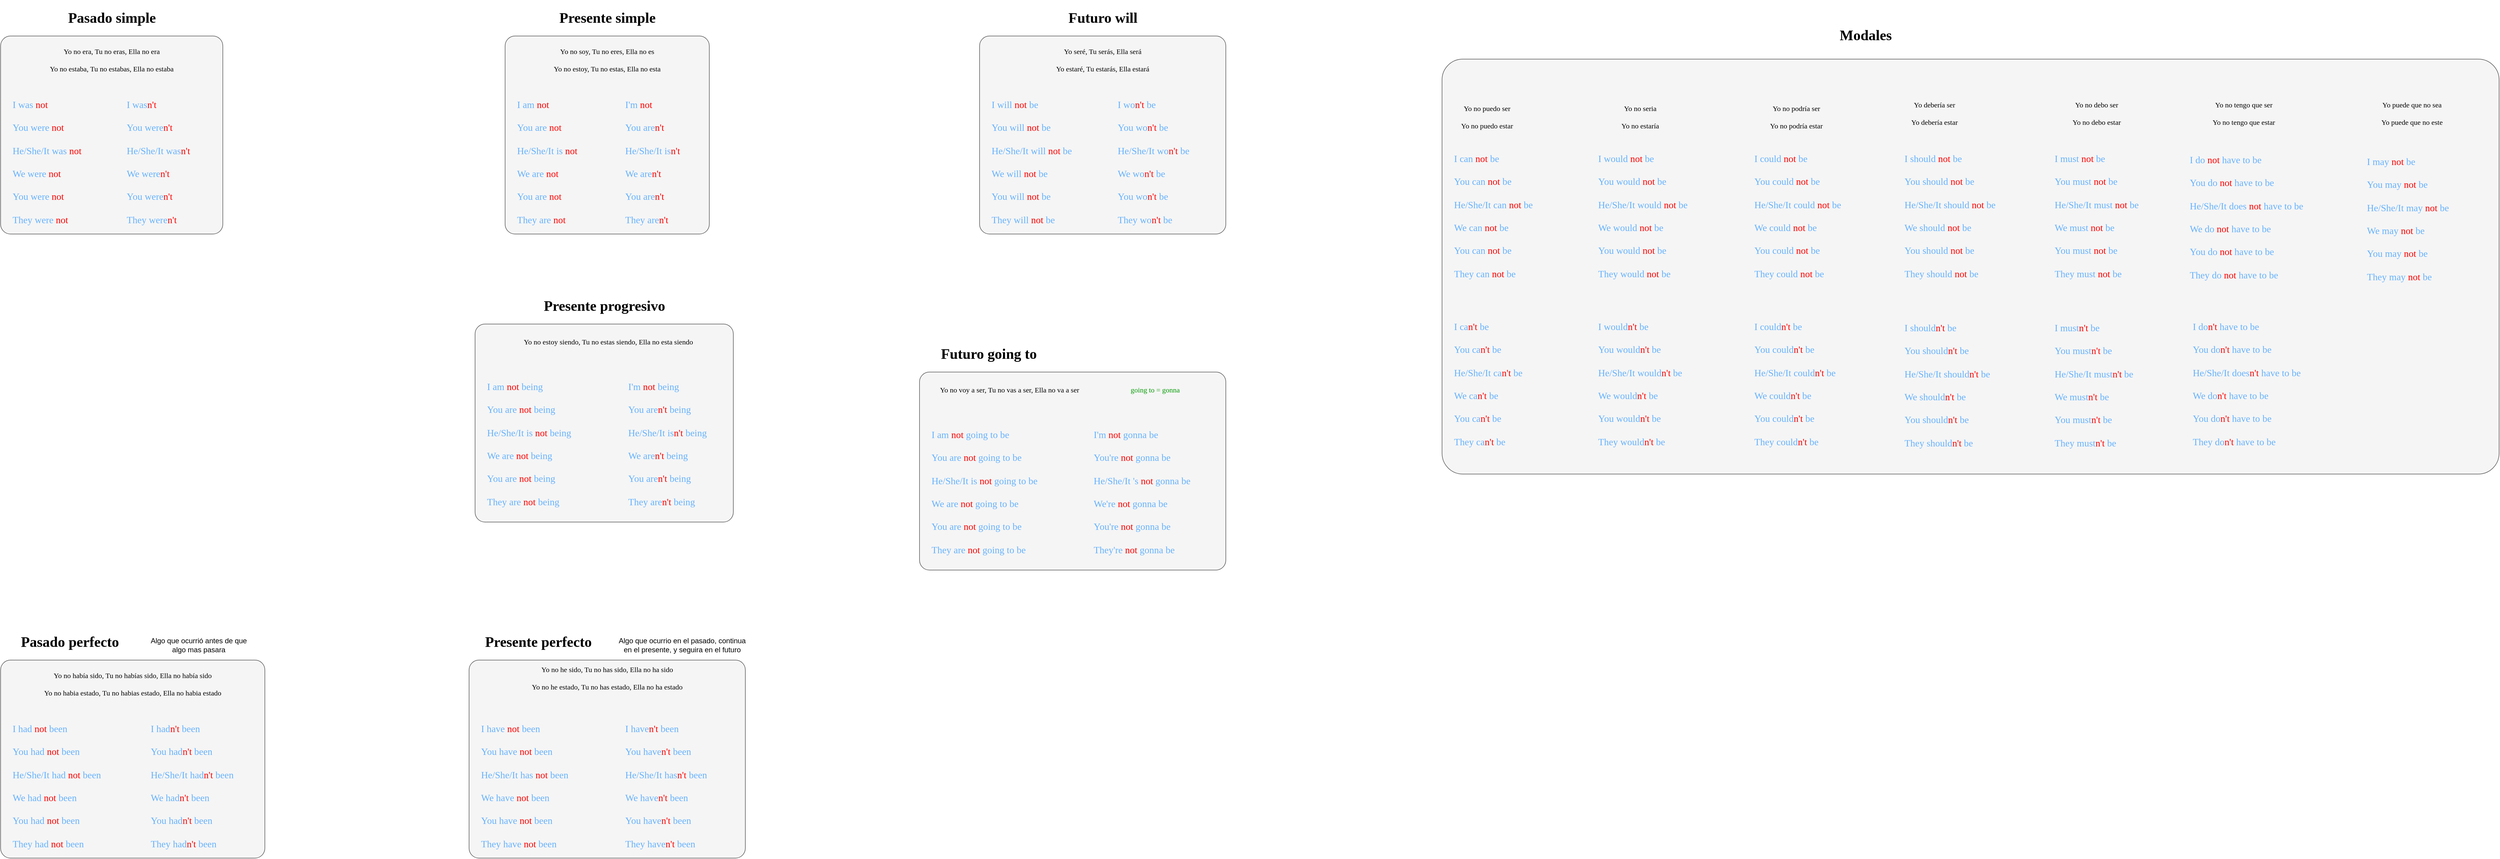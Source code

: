 <mxfile version="22.1.11" type="github">
  <diagram name="Página-1" id="DoMTYIOWFA96HwlCENNE">
    <mxGraphModel dx="3684" dy="1154" grid="1" gridSize="10" guides="1" tooltips="1" connect="1" arrows="1" fold="1" page="1" pageScale="1" pageWidth="1600" pageHeight="1200" math="0" shadow="0">
      <root>
        <mxCell id="0" />
        <mxCell id="1" parent="0" />
        <mxCell id="wq_cmzW5N2Y1-mYz72yh-4" value="" style="group;fontFamily=Comic Sans MS;" parent="1" vertex="1" connectable="0">
          <mxGeometry x="350" y="650" width="430" height="390" as="geometry" />
        </mxCell>
        <mxCell id="wq_cmzW5N2Y1-mYz72yh-6" value="Presente progresivo" style="text;strokeColor=none;fillColor=none;html=1;fontSize=24;fontStyle=1;verticalAlign=middle;align=center;fontFamily=Comic Sans MS;" parent="wq_cmzW5N2Y1-mYz72yh-4" vertex="1">
          <mxGeometry x="32.25" width="365.5" height="60" as="geometry" />
        </mxCell>
        <mxCell id="dCN5y319V1dZhfIS2Bhl-4" value="" style="group" parent="wq_cmzW5N2Y1-mYz72yh-4" vertex="1" connectable="0">
          <mxGeometry y="60" width="430" height="330" as="geometry" />
        </mxCell>
        <mxCell id="wq_cmzW5N2Y1-mYz72yh-5" value="" style="rounded=1;whiteSpace=wrap;html=1;fillColor=#f5f5f5;fontColor=#333333;strokeColor=#666666;glass=0;shadow=0;arcSize=5;fontFamily=Comic Sans MS;" parent="dCN5y319V1dZhfIS2Bhl-4" vertex="1">
          <mxGeometry width="430" height="330" as="geometry" />
        </mxCell>
        <mxCell id="wq_cmzW5N2Y1-mYz72yh-7" value="&lt;span style=&quot;background-color: initial;&quot;&gt;I am &lt;font color=&quot;#ff0000&quot;&gt;not&lt;/font&gt; being&lt;br&gt;&lt;/span&gt;&lt;br&gt;&lt;span style=&quot;background-color: initial;&quot;&gt;You are &lt;font color=&quot;#ff0000&quot;&gt;not&lt;/font&gt; being&lt;br&gt;&lt;/span&gt;&lt;br&gt;&lt;span style=&quot;background-color: initial;&quot;&gt;He/She/It is &lt;font color=&quot;#ff0000&quot;&gt;not&lt;/font&gt; being&lt;/span&gt;&lt;br&gt;&lt;span style=&quot;background-color: initial;&quot;&gt;&lt;br&gt;We are &lt;font color=&quot;#ff0000&quot;&gt;not&lt;/font&gt; being&lt;br&gt;&lt;/span&gt;&lt;br&gt;&lt;span style=&quot;background-color: initial;&quot;&gt;You are &lt;font color=&quot;#ff0000&quot;&gt;not&lt;/font&gt; being&lt;br&gt;&lt;/span&gt;&lt;br&gt;&lt;span style=&quot;background-color: initial;&quot;&gt;They are &lt;font color=&quot;#ff0000&quot;&gt;not&lt;/font&gt; being&lt;/span&gt;" style="text;strokeColor=none;fillColor=none;html=1;verticalAlign=middle;overflow=hidden;spacingTop=0;whiteSpace=wrap;horizontal=1;spacing=0;fontSize=16;fontFamily=Comic Sans MS;spacingLeft=20;fontColor=#66B2FF;" parent="dCN5y319V1dZhfIS2Bhl-4" vertex="1">
          <mxGeometry y="70" width="215" height="260" as="geometry" />
        </mxCell>
        <mxCell id="wq_cmzW5N2Y1-mYz72yh-8" value="Yo no estoy siendo, Tu no estas siendo, Ella no esta siendo" style="text;html=1;strokeColor=none;fillColor=none;align=center;verticalAlign=middle;whiteSpace=wrap;rounded=0;fontFamily=Comic Sans MS;" parent="dCN5y319V1dZhfIS2Bhl-4" vertex="1">
          <mxGeometry x="43.7" width="356.3" height="60" as="geometry" />
        </mxCell>
        <mxCell id="dCN5y319V1dZhfIS2Bhl-3" value="&lt;span style=&quot;background-color: initial;&quot;&gt;I&#39;m &lt;font color=&quot;#ff0000&quot;&gt;not&lt;/font&gt; being&lt;br&gt;&lt;/span&gt;&lt;br&gt;&lt;span style=&quot;background-color: initial;&quot;&gt;You are&lt;font color=&quot;#ff0000&quot;&gt;n&#39;t&lt;/font&gt; being&lt;br&gt;&lt;/span&gt;&lt;br&gt;&lt;span style=&quot;background-color: initial;&quot;&gt;He/She/It is&lt;font color=&quot;#ff0000&quot;&gt;n&#39;t&lt;/font&gt; being&lt;/span&gt;&lt;br&gt;&lt;span style=&quot;background-color: initial;&quot;&gt;&lt;br&gt;We are&lt;font color=&quot;#ff0000&quot;&gt;n&#39;t&lt;/font&gt; being&lt;br&gt;&lt;/span&gt;&lt;br&gt;&lt;span style=&quot;background-color: initial;&quot;&gt;You are&lt;font color=&quot;#ff0000&quot;&gt;n&#39;t&lt;/font&gt; being&lt;br&gt;&lt;/span&gt;&lt;br&gt;&lt;span style=&quot;background-color: initial;&quot;&gt;They are&lt;font color=&quot;#ff0000&quot;&gt;n&#39;t&lt;/font&gt; being&lt;/span&gt;" style="text;strokeColor=none;fillColor=none;html=1;verticalAlign=middle;overflow=hidden;spacingTop=0;whiteSpace=wrap;horizontal=1;spacing=0;fontSize=16;fontFamily=Comic Sans MS;spacingLeft=20;fontColor=#66B2FF;" parent="dCN5y319V1dZhfIS2Bhl-4" vertex="1">
          <mxGeometry x="235" y="70" width="195" height="260" as="geometry" />
        </mxCell>
        <mxCell id="dCN5y319V1dZhfIS2Bhl-2" value="" style="group" parent="1" vertex="1" connectable="0">
          <mxGeometry x="400" y="170" width="340" height="390" as="geometry" />
        </mxCell>
        <mxCell id="LE9yWc8VUJ7Y_HGT6EMH-2" value="" style="rounded=1;whiteSpace=wrap;html=1;fillColor=#f5f5f5;fontColor=#333333;strokeColor=#666666;glass=0;shadow=0;arcSize=5;fontFamily=Comic Sans MS;container=0;" parent="dCN5y319V1dZhfIS2Bhl-2" vertex="1">
          <mxGeometry y="60" width="340" height="330" as="geometry" />
        </mxCell>
        <mxCell id="wq_cmzW5N2Y1-mYz72yh-1" value="&lt;span style=&quot;background-color: initial;&quot;&gt;I am &lt;font color=&quot;#ff0000&quot;&gt;not&lt;/font&gt;&lt;br&gt;&lt;/span&gt;&lt;br&gt;You are&amp;nbsp;&lt;span style=&quot;color: rgb(255, 0, 0);&quot;&gt;not&lt;/span&gt;&lt;span style=&quot;background-color: initial;&quot;&gt;&lt;br&gt;&lt;/span&gt;&lt;br&gt;&lt;span style=&quot;background-color: initial;&quot;&gt;He/She/It is&amp;nbsp;&lt;/span&gt;&lt;font color=&quot;#ff0000&quot;&gt;not&lt;/font&gt;&lt;br&gt;&lt;span style=&quot;background-color: initial;&quot;&gt;&lt;br&gt;We are &lt;font color=&quot;#ff0000&quot;&gt;not&lt;/font&gt;&lt;br&gt;&lt;/span&gt;&lt;br&gt;You are&amp;nbsp;&lt;span style=&quot;color: rgb(255, 0, 0);&quot;&gt;not&lt;/span&gt;&lt;span style=&quot;background-color: initial;&quot;&gt;&lt;br&gt;&lt;/span&gt;&lt;br&gt;&lt;span style=&quot;background-color: initial;&quot;&gt;They are&amp;nbsp;&lt;/span&gt;&lt;font color=&quot;#ff0000&quot;&gt;not&lt;/font&gt;" style="text;strokeColor=none;fillColor=none;html=1;verticalAlign=middle;overflow=hidden;spacingTop=0;whiteSpace=wrap;horizontal=1;spacing=0;fontSize=16;fontFamily=Comic Sans MS;spacingLeft=20;fontColor=#66B2FF;container=0;" parent="dCN5y319V1dZhfIS2Bhl-2" vertex="1">
          <mxGeometry y="150" width="150" height="240" as="geometry" />
        </mxCell>
        <mxCell id="LE9yWc8VUJ7Y_HGT6EMH-3" value="Presente simple" style="text;strokeColor=none;fillColor=none;html=1;fontSize=24;fontStyle=1;verticalAlign=middle;align=center;fontFamily=Comic Sans MS;container=0;" parent="dCN5y319V1dZhfIS2Bhl-2" vertex="1">
          <mxGeometry x="55" width="230" height="60" as="geometry" />
        </mxCell>
        <mxCell id="wq_cmzW5N2Y1-mYz72yh-2" value="Yo no soy, Tu no eres, Ella no es&lt;br&gt;&lt;br&gt;Yo no estoy, Tu no estas, Ella no esta" style="text;html=1;strokeColor=none;fillColor=none;align=center;verticalAlign=middle;whiteSpace=wrap;rounded=0;fontFamily=Comic Sans MS;container=0;" parent="dCN5y319V1dZhfIS2Bhl-2" vertex="1">
          <mxGeometry x="35" y="70" width="270" height="60" as="geometry" />
        </mxCell>
        <mxCell id="wq_cmzW5N2Y1-mYz72yh-39" value="&lt;span style=&quot;background-color: initial;&quot;&gt;I&#39;m &lt;font color=&quot;#ff0000&quot;&gt;not&lt;/font&gt;&lt;br&gt;&lt;/span&gt;&lt;br&gt;&lt;span style=&quot;background-color: initial;&quot;&gt;You are&lt;font color=&quot;#ff0000&quot;&gt;n&#39;t&lt;/font&gt;&lt;br&gt;&lt;/span&gt;&lt;br&gt;&lt;span style=&quot;background-color: initial;&quot;&gt;He/She/It is&lt;font color=&quot;#ff0000&quot;&gt;n&#39;t&lt;/font&gt;&lt;/span&gt;&lt;br&gt;&lt;br&gt;We&amp;nbsp;are&lt;font style=&quot;border-color: var(--border-color);&quot; color=&quot;#ff0000&quot;&gt;n&#39;t&lt;/font&gt;&lt;span style=&quot;background-color: initial;&quot;&gt;&lt;br&gt;&lt;/span&gt;&lt;br&gt;You&amp;nbsp;are&lt;font style=&quot;border-color: var(--border-color);&quot; color=&quot;#ff0000&quot;&gt;n&#39;t&lt;/font&gt;&lt;span style=&quot;background-color: initial;&quot;&gt;&lt;br&gt;&lt;/span&gt;&lt;br&gt;&lt;span style=&quot;background-color: initial;&quot;&gt;They&amp;nbsp;&lt;/span&gt;are&lt;font style=&quot;border-color: var(--border-color);&quot; color=&quot;#ff0000&quot;&gt;n&#39;t&lt;/font&gt;" style="text;strokeColor=none;fillColor=none;html=1;verticalAlign=middle;overflow=hidden;spacingTop=0;whiteSpace=wrap;horizontal=1;spacing=0;fontSize=16;fontFamily=Comic Sans MS;spacingLeft=20;fontColor=#66B2FF;container=0;" parent="dCN5y319V1dZhfIS2Bhl-2" vertex="1">
          <mxGeometry x="180" y="150" width="140" height="240" as="geometry" />
        </mxCell>
        <mxCell id="dCN5y319V1dZhfIS2Bhl-15" value="" style="group" parent="1" vertex="1" connectable="0">
          <mxGeometry x="-440" y="170" width="370" height="390" as="geometry" />
        </mxCell>
        <mxCell id="wq_cmzW5N2Y1-mYz72yh-22" value="" style="rounded=1;whiteSpace=wrap;html=1;fillColor=#f5f5f5;fontColor=#333333;strokeColor=#666666;glass=0;shadow=0;arcSize=5;fontFamily=Comic Sans MS;" parent="dCN5y319V1dZhfIS2Bhl-15" vertex="1">
          <mxGeometry y="60" width="370" height="330" as="geometry" />
        </mxCell>
        <mxCell id="wq_cmzW5N2Y1-mYz72yh-23" value="Pasado simple" style="text;strokeColor=none;fillColor=none;html=1;fontSize=24;fontStyle=1;verticalAlign=middle;align=center;fontFamily=Comic Sans MS;" parent="dCN5y319V1dZhfIS2Bhl-15" vertex="1">
          <mxGeometry x="70" width="230" height="60" as="geometry" />
        </mxCell>
        <mxCell id="wq_cmzW5N2Y1-mYz72yh-24" value="&lt;span style=&quot;background-color: initial;&quot;&gt;I was &lt;font color=&quot;#ff0000&quot;&gt;not&lt;/font&gt;&lt;br&gt;&lt;/span&gt;&lt;br&gt;&lt;span style=&quot;background-color: initial;&quot;&gt;You were &lt;font color=&quot;#ff0000&quot;&gt;not&lt;/font&gt;&lt;br&gt;&lt;/span&gt;&lt;br&gt;&lt;span style=&quot;background-color: initial;&quot;&gt;He/She/It was &lt;font color=&quot;#ff0000&quot;&gt;not&lt;/font&gt;&lt;/span&gt;&lt;br&gt;&lt;span style=&quot;background-color: initial;&quot;&gt;&lt;br&gt;We were &lt;font color=&quot;#ff0000&quot;&gt;not&lt;/font&gt;&lt;br&gt;&lt;/span&gt;&lt;br&gt;&lt;span style=&quot;background-color: initial;&quot;&gt;You were &lt;font color=&quot;#ff0000&quot;&gt;not&lt;/font&gt;&lt;br&gt;&lt;/span&gt;&lt;br&gt;&lt;span style=&quot;background-color: initial;&quot;&gt;They were &lt;font color=&quot;#ff0000&quot;&gt;not&lt;/font&gt;&lt;/span&gt;" style="text;strokeColor=none;fillColor=none;html=1;verticalAlign=middle;overflow=hidden;spacingTop=0;whiteSpace=wrap;horizontal=1;spacing=0;fontSize=16;fontFamily=Comic Sans MS;spacingLeft=20;fontColor=#66B2FF;" parent="dCN5y319V1dZhfIS2Bhl-15" vertex="1">
          <mxGeometry y="150" width="190" height="240" as="geometry" />
        </mxCell>
        <mxCell id="wq_cmzW5N2Y1-mYz72yh-25" value="Yo no era, Tu no eras, Ella no era&lt;br&gt;&lt;br&gt;Yo no estaba, Tu no estabas, Ella no estaba" style="text;html=1;strokeColor=none;fillColor=none;align=center;verticalAlign=middle;whiteSpace=wrap;rounded=0;fontFamily=Comic Sans MS;" parent="dCN5y319V1dZhfIS2Bhl-15" vertex="1">
          <mxGeometry x="55" y="70" width="260" height="60" as="geometry" />
        </mxCell>
        <mxCell id="dCN5y319V1dZhfIS2Bhl-14" value="&lt;span style=&quot;background-color: initial;&quot;&gt;I was&lt;font color=&quot;#ff0000&quot;&gt;n&#39;t&lt;/font&gt;&lt;br&gt;&lt;/span&gt;&lt;br&gt;&lt;span style=&quot;background-color: initial;&quot;&gt;You were&lt;font color=&quot;#ff0000&quot;&gt;n&#39;t&lt;/font&gt;&lt;br&gt;&lt;/span&gt;&lt;br&gt;&lt;span style=&quot;background-color: initial;&quot;&gt;He/She/It was&lt;font color=&quot;#ff0000&quot;&gt;n&#39;t&lt;/font&gt;&lt;/span&gt;&lt;br&gt;&lt;span style=&quot;background-color: initial;&quot;&gt;&lt;br&gt;We were&lt;font color=&quot;#ff0000&quot;&gt;n&#39;t&lt;/font&gt;&lt;br&gt;&lt;/span&gt;&lt;br&gt;&lt;span style=&quot;background-color: initial;&quot;&gt;You were&lt;font color=&quot;#ff0000&quot;&gt;n&#39;t&lt;/font&gt;&lt;br&gt;&lt;/span&gt;&lt;br&gt;&lt;span style=&quot;background-color: initial;&quot;&gt;They were&lt;font color=&quot;#ff0000&quot;&gt;n&#39;t&lt;/font&gt;&lt;/span&gt;" style="text;strokeColor=none;fillColor=none;html=1;verticalAlign=middle;overflow=hidden;spacingTop=0;whiteSpace=wrap;horizontal=1;spacing=0;fontSize=16;fontFamily=Comic Sans MS;spacingLeft=20;fontColor=#66B2FF;" parent="dCN5y319V1dZhfIS2Bhl-15" vertex="1">
          <mxGeometry x="190" y="150" width="180" height="240" as="geometry" />
        </mxCell>
        <mxCell id="dH2ktReE65H0-K7HurxZ-3" value="" style="group" vertex="1" connectable="0" parent="1">
          <mxGeometry x="-440" y="1210" width="440" height="390" as="geometry" />
        </mxCell>
        <mxCell id="wq_cmzW5N2Y1-mYz72yh-33" value="" style="rounded=1;whiteSpace=wrap;html=1;fillColor=#f5f5f5;fontColor=#333333;strokeColor=#666666;glass=0;shadow=0;arcSize=5;fontFamily=Comic Sans MS;" parent="dH2ktReE65H0-K7HurxZ-3" vertex="1">
          <mxGeometry y="60" width="440" height="330" as="geometry" />
        </mxCell>
        <mxCell id="wq_cmzW5N2Y1-mYz72yh-34" value="Pasado perfecto" style="text;strokeColor=none;fillColor=none;html=1;fontSize=24;fontStyle=1;verticalAlign=middle;align=center;fontFamily=Comic Sans MS;" parent="dH2ktReE65H0-K7HurxZ-3" vertex="1">
          <mxGeometry width="230" height="60" as="geometry" />
        </mxCell>
        <mxCell id="wq_cmzW5N2Y1-mYz72yh-35" value="&lt;span style=&quot;background-color: initial;&quot;&gt;I had &lt;font color=&quot;#ff0000&quot;&gt;not&lt;/font&gt; been&lt;br&gt;&lt;/span&gt;&lt;br&gt;&lt;span style=&quot;background-color: initial;&quot;&gt;You had &lt;font color=&quot;#ff0000&quot;&gt;not&lt;/font&gt; been&lt;br&gt;&lt;/span&gt;&lt;br&gt;&lt;span style=&quot;background-color: initial;&quot;&gt;He/She/It had &lt;font color=&quot;#ff0000&quot;&gt;not&lt;/font&gt; been&lt;/span&gt;&lt;br&gt;&lt;span style=&quot;background-color: initial;&quot;&gt;&lt;br&gt;We had &lt;font color=&quot;#ff0000&quot;&gt;not&lt;/font&gt; been&lt;br&gt;&lt;/span&gt;&lt;br&gt;&lt;span style=&quot;background-color: initial;&quot;&gt;You had &lt;font color=&quot;#ff0000&quot;&gt;not&lt;/font&gt; been&lt;br&gt;&lt;/span&gt;&lt;br&gt;&lt;span style=&quot;background-color: initial;&quot;&gt;They had &lt;font color=&quot;#ff0000&quot;&gt;not&lt;/font&gt; been&lt;/span&gt;" style="text;strokeColor=none;fillColor=none;html=1;verticalAlign=middle;overflow=hidden;spacingTop=0;whiteSpace=wrap;horizontal=1;spacing=0;fontSize=16;fontFamily=Comic Sans MS;spacingLeft=20;fontColor=#66B2FF;" parent="dH2ktReE65H0-K7HurxZ-3" vertex="1">
          <mxGeometry y="150" width="230" height="240" as="geometry" />
        </mxCell>
        <mxCell id="wq_cmzW5N2Y1-mYz72yh-36" value="Yo no había sido, Tu no habías sido, Ella no había sido&lt;br&gt;&lt;br&gt;Yo no habia estado, Tu no habias estado, Ella no habia estado" style="text;html=1;strokeColor=none;fillColor=none;align=center;verticalAlign=middle;whiteSpace=wrap;rounded=0;fontFamily=Comic Sans MS;spacingTop=0;" parent="dH2ktReE65H0-K7HurxZ-3" vertex="1">
          <mxGeometry x="20" y="60" width="400" height="80" as="geometry" />
        </mxCell>
        <mxCell id="dH2ktReE65H0-K7HurxZ-2" value="&lt;span style=&quot;background-color: initial;&quot;&gt;I had&lt;font color=&quot;#ff0000&quot;&gt;n&#39;t&lt;/font&gt; been&lt;br&gt;&lt;/span&gt;&lt;br&gt;&lt;span style=&quot;background-color: initial;&quot;&gt;You had&lt;font color=&quot;#ff0000&quot;&gt;n&#39;t&lt;/font&gt; been&lt;br&gt;&lt;/span&gt;&lt;br&gt;&lt;span style=&quot;background-color: initial;&quot;&gt;He/She/It had&lt;font color=&quot;#ff0000&quot;&gt;n&#39;t&lt;/font&gt; been&lt;/span&gt;&lt;br&gt;&lt;span style=&quot;background-color: initial;&quot;&gt;&lt;br&gt;We had&lt;font color=&quot;#ff0000&quot;&gt;n&#39;t&lt;/font&gt; been&lt;br&gt;&lt;/span&gt;&lt;br&gt;&lt;span style=&quot;background-color: initial;&quot;&gt;You had&lt;font color=&quot;#ff0000&quot;&gt;n&#39;t&lt;/font&gt; been&lt;br&gt;&lt;/span&gt;&lt;br&gt;&lt;span style=&quot;background-color: initial;&quot;&gt;They had&lt;font color=&quot;#ff0000&quot;&gt;n&#39;t&lt;/font&gt; been&lt;/span&gt;" style="text;strokeColor=none;fillColor=none;html=1;verticalAlign=middle;overflow=hidden;spacingTop=0;whiteSpace=wrap;horizontal=1;spacing=0;fontSize=16;fontFamily=Comic Sans MS;spacingLeft=20;fontColor=#66B2FF;" vertex="1" parent="dH2ktReE65H0-K7HurxZ-3">
          <mxGeometry x="230" y="150" width="210" height="240" as="geometry" />
        </mxCell>
        <mxCell id="wq_cmzW5N2Y1-mYz72yh-37" value="Algo que ocurrió antes de que algo mas pasara" style="text;html=1;strokeColor=none;fillColor=none;align=center;verticalAlign=middle;whiteSpace=wrap;rounded=0;" parent="dH2ktReE65H0-K7HurxZ-3" vertex="1">
          <mxGeometry x="240" y="20" width="180" height="30" as="geometry" />
        </mxCell>
        <mxCell id="dH2ktReE65H0-K7HurxZ-4" value="" style="group" vertex="1" connectable="0" parent="1">
          <mxGeometry x="1960" y="190" width="1760" height="770" as="geometry" />
        </mxCell>
        <mxCell id="wq_cmzW5N2Y1-mYz72yh-41" value="" style="rounded=1;whiteSpace=wrap;html=1;fillColor=#f5f5f5;fontColor=#333333;strokeColor=#666666;glass=0;shadow=0;arcSize=5;fontFamily=Comic Sans MS;" parent="dH2ktReE65H0-K7HurxZ-4" vertex="1">
          <mxGeometry y="78.46" width="1760" height="691.54" as="geometry" />
        </mxCell>
        <mxCell id="wq_cmzW5N2Y1-mYz72yh-42" value="Modales" style="text;strokeColor=none;fillColor=none;html=1;fontSize=24;fontStyle=1;verticalAlign=middle;align=center;fontFamily=Comic Sans MS;" parent="dH2ktReE65H0-K7HurxZ-4" vertex="1">
          <mxGeometry x="590" width="230" height="78.462" as="geometry" />
        </mxCell>
        <mxCell id="wq_cmzW5N2Y1-mYz72yh-43" value="&lt;font face=&quot;Comic Sans MS&quot;&gt;&lt;span style=&quot;background-color: initial;&quot;&gt;I can &lt;font color=&quot;#ff0000&quot;&gt;not&lt;/font&gt; be&lt;br&gt;&lt;/span&gt;&lt;br&gt;You can&amp;nbsp;&lt;/font&gt;&lt;font color=&quot;#ff0000&quot;&gt;not&lt;/font&gt;&amp;nbsp;&lt;font face=&quot;Comic Sans MS&quot;&gt;&lt;span style=&quot;background-color: initial;&quot;&gt;be&lt;br&gt;&lt;/span&gt;&lt;br&gt;He/She/It can&amp;nbsp;&lt;/font&gt;&lt;font color=&quot;#ff0000&quot;&gt;not&lt;/font&gt;&lt;font face=&quot;Comic Sans MS&quot;&gt;&lt;span style=&quot;background-color: initial;&quot;&gt;&amp;nbsp;be&lt;/span&gt;&lt;br&gt;&lt;br&gt;We can&amp;nbsp;&lt;/font&gt;&lt;font color=&quot;#ff0000&quot;&gt;not&lt;/font&gt;&amp;nbsp;&lt;font face=&quot;Comic Sans MS&quot;&gt;&lt;span style=&quot;background-color: initial;&quot;&gt;be&lt;br&gt;&lt;/span&gt;&lt;br&gt;You can&amp;nbsp;&lt;/font&gt;&lt;font color=&quot;#ff0000&quot;&gt;not&lt;/font&gt; &lt;font face=&quot;Comic Sans MS&quot;&gt;&lt;span style=&quot;background-color: initial;&quot;&gt;be&lt;br&gt;&lt;/span&gt;&lt;br&gt;They can&amp;nbsp;&lt;/font&gt;&lt;font color=&quot;#ff0000&quot;&gt;not&lt;/font&gt;&amp;nbsp;&lt;font face=&quot;Comic Sans MS&quot;&gt;&lt;span style=&quot;background-color: initial;&quot;&gt;be&lt;/span&gt;&lt;/font&gt;" style="text;strokeColor=none;fillColor=none;html=1;verticalAlign=middle;overflow=hidden;spacingTop=0;whiteSpace=wrap;horizontal=1;spacing=0;fontSize=16;fontFamily=Comic Sans MS;spacingLeft=20;fontColor=#66B2FF;" parent="dH2ktReE65H0-K7HurxZ-4" vertex="1">
          <mxGeometry y="220" width="210" height="240" as="geometry" />
        </mxCell>
        <mxCell id="wq_cmzW5N2Y1-mYz72yh-44" value="Yo no puedo ser&lt;br&gt;&lt;br&gt;Yo no puedo estar" style="text;html=1;strokeColor=none;fillColor=none;align=center;verticalAlign=middle;whiteSpace=wrap;rounded=0;fontFamily=Comic Sans MS;" parent="dH2ktReE65H0-K7HurxZ-4" vertex="1">
          <mxGeometry x="10" y="135.77" width="130" height="78.46" as="geometry" />
        </mxCell>
        <mxCell id="wq_cmzW5N2Y1-mYz72yh-45" value="&lt;font face=&quot;Comic Sans MS&quot;&gt;&lt;span style=&quot;background-color: initial;&quot;&gt;I would &lt;font color=&quot;#ff0000&quot;&gt;not&lt;/font&gt; be&lt;br&gt;&lt;/span&gt;&lt;br&gt;You&amp;nbsp;&lt;/font&gt;would&lt;font face=&quot;Comic Sans MS&quot;&gt;&lt;span style=&quot;background-color: initial;&quot;&gt;&amp;nbsp;&lt;font color=&quot;#ff0000&quot;&gt;not&lt;/font&gt; be&lt;br&gt;&lt;/span&gt;&lt;br&gt;He/She/It&amp;nbsp;&lt;/font&gt;would&lt;font face=&quot;Comic Sans MS&quot;&gt;&lt;span style=&quot;background-color: initial;&quot;&gt;&amp;nbsp;&lt;font color=&quot;#ff0000&quot;&gt;not&lt;/font&gt; be&lt;/span&gt;&lt;br&gt;&lt;br&gt;We&amp;nbsp;&lt;/font&gt;would&lt;font face=&quot;Comic Sans MS&quot;&gt;&lt;span style=&quot;background-color: initial;&quot;&gt;&amp;nbsp;&lt;font color=&quot;#ff0000&quot;&gt;not&lt;/font&gt; be&lt;br&gt;&lt;/span&gt;&lt;br&gt;You&amp;nbsp;&lt;/font&gt;would&lt;font face=&quot;Comic Sans MS&quot;&gt;&lt;span style=&quot;background-color: initial;&quot;&gt;&amp;nbsp;&lt;font color=&quot;#ff0000&quot;&gt;not&lt;/font&gt; be&lt;br&gt;&lt;/span&gt;&lt;br&gt;They&amp;nbsp;&lt;/font&gt;would&lt;font face=&quot;Comic Sans MS&quot;&gt;&lt;span style=&quot;background-color: initial;&quot;&gt;&amp;nbsp;&lt;font color=&quot;#ff0000&quot;&gt;not&lt;/font&gt; be&lt;/span&gt;&lt;/font&gt;" style="text;strokeColor=none;fillColor=none;html=1;verticalAlign=middle;overflow=hidden;spacingTop=0;whiteSpace=wrap;horizontal=1;spacing=0;fontSize=16;fontFamily=Comic Sans MS;spacingLeft=20;fontColor=#66B2FF;" parent="dH2ktReE65H0-K7HurxZ-4" vertex="1">
          <mxGeometry x="240" y="220" width="230" height="240" as="geometry" />
        </mxCell>
        <mxCell id="wq_cmzW5N2Y1-mYz72yh-46" value="Yo no seria&lt;br&gt;&lt;br&gt;Yo no estaría" style="text;html=1;strokeColor=none;fillColor=none;align=center;verticalAlign=middle;whiteSpace=wrap;rounded=0;fontFamily=Comic Sans MS;" parent="dH2ktReE65H0-K7HurxZ-4" vertex="1">
          <mxGeometry x="270" y="135.77" width="120" height="78.46" as="geometry" />
        </mxCell>
        <mxCell id="wq_cmzW5N2Y1-mYz72yh-47" value="&lt;font face=&quot;Comic Sans MS&quot;&gt;&lt;span style=&quot;background-color: initial;&quot;&gt;I could &lt;font color=&quot;#ff0000&quot;&gt;not&lt;/font&gt; be&lt;br&gt;&lt;/span&gt;&lt;br&gt;You c&lt;/font&gt;ould&lt;font face=&quot;Comic Sans MS&quot;&gt;&lt;span style=&quot;background-color: initial;&quot;&gt;&amp;nbsp;&lt;font color=&quot;#ff0000&quot;&gt;not&lt;/font&gt; be&lt;br&gt;&lt;/span&gt;&lt;br&gt;He/She/It c&lt;/font&gt;ould&lt;font face=&quot;Comic Sans MS&quot;&gt;&lt;span style=&quot;background-color: initial;&quot;&gt;&amp;nbsp;&lt;font color=&quot;#ff0000&quot;&gt;not&lt;/font&gt; be&lt;/span&gt;&lt;br&gt;&lt;br&gt;We&amp;nbsp;&lt;/font&gt;could&lt;font face=&quot;Comic Sans MS&quot;&gt;&lt;span style=&quot;background-color: initial;&quot;&gt;&amp;nbsp;&lt;font color=&quot;#ff0000&quot;&gt;not&lt;/font&gt; be&lt;br&gt;&lt;/span&gt;&lt;br&gt;You c&lt;/font&gt;ould&lt;font face=&quot;Comic Sans MS&quot;&gt;&lt;span style=&quot;background-color: initial;&quot;&gt;&amp;nbsp;&lt;font color=&quot;#ff0000&quot;&gt;not&lt;/font&gt; be&lt;br&gt;&lt;/span&gt;&lt;br&gt;They c&lt;/font&gt;ould &lt;font color=&quot;#ff0000&quot;&gt;not&lt;/font&gt;&lt;font face=&quot;Comic Sans MS&quot;&gt;&lt;span style=&quot;background-color: initial;&quot;&gt;&amp;nbsp;be&lt;/span&gt;&lt;/font&gt;" style="text;strokeColor=none;fillColor=none;html=1;verticalAlign=middle;overflow=hidden;spacingTop=0;whiteSpace=wrap;horizontal=1;spacing=0;fontSize=16;fontFamily=Comic Sans MS;spacingLeft=20;fontColor=#66B2FF;" parent="dH2ktReE65H0-K7HurxZ-4" vertex="1">
          <mxGeometry x="500" y="226.54" width="240" height="226.92" as="geometry" />
        </mxCell>
        <mxCell id="wq_cmzW5N2Y1-mYz72yh-48" value="Yo no podría ser&lt;br&gt;&lt;br&gt;Yo no podría estar" style="text;html=1;strokeColor=none;fillColor=none;align=center;verticalAlign=middle;whiteSpace=wrap;rounded=0;fontFamily=Comic Sans MS;" parent="dH2ktReE65H0-K7HurxZ-4" vertex="1">
          <mxGeometry x="520" y="135.77" width="140" height="78.46" as="geometry" />
        </mxCell>
        <mxCell id="wq_cmzW5N2Y1-mYz72yh-49" value="&lt;font face=&quot;Comic Sans MS&quot;&gt;&lt;span style=&quot;background-color: initial;&quot;&gt;I should &lt;font color=&quot;#ff0000&quot;&gt;not&lt;/font&gt; be&lt;br&gt;&lt;/span&gt;&lt;br&gt;You should&lt;/font&gt;&lt;font face=&quot;Comic Sans MS&quot;&gt;&lt;span style=&quot;background-color: initial;&quot;&gt;&amp;nbsp;&lt;font color=&quot;#ff0000&quot;&gt;not&lt;/font&gt; be&lt;br&gt;&lt;/span&gt;&lt;br&gt;He/She/It sh&lt;/font&gt;ould&lt;font face=&quot;Comic Sans MS&quot;&gt;&lt;span style=&quot;background-color: initial;&quot;&gt;&amp;nbsp;&lt;font color=&quot;#ff0000&quot;&gt;not&lt;/font&gt; be&lt;/span&gt;&lt;br&gt;&lt;br&gt;We sh&lt;/font&gt;ould&lt;font face=&quot;Comic Sans MS&quot;&gt;&lt;span style=&quot;background-color: initial;&quot;&gt;&amp;nbsp;&lt;font color=&quot;#ff0000&quot;&gt;not&lt;/font&gt; be&lt;br&gt;&lt;/span&gt;&lt;br&gt;You sh&lt;/font&gt;ould&lt;font face=&quot;Comic Sans MS&quot;&gt;&lt;span style=&quot;background-color: initial;&quot;&gt;&amp;nbsp;&lt;font color=&quot;#ff0000&quot;&gt;not&lt;/font&gt; be&lt;br&gt;&lt;/span&gt;&lt;br&gt;They sh&lt;/font&gt;ould&lt;font face=&quot;Comic Sans MS&quot;&gt;&lt;span style=&quot;background-color: initial;&quot;&gt;&amp;nbsp;&lt;font color=&quot;#ff0000&quot;&gt;not&lt;/font&gt; be&lt;/span&gt;&lt;/font&gt;" style="text;strokeColor=none;fillColor=none;html=1;verticalAlign=middle;overflow=hidden;spacingTop=0;whiteSpace=wrap;horizontal=1;spacing=0;fontSize=16;fontFamily=Comic Sans MS;spacingLeft=20;fontColor=#66B2FF;" parent="dH2ktReE65H0-K7HurxZ-4" vertex="1">
          <mxGeometry x="750" y="225" width="270" height="230" as="geometry" />
        </mxCell>
        <mxCell id="wq_cmzW5N2Y1-mYz72yh-50" value="Yo debería ser&lt;br&gt;&lt;br&gt;Yo debería estar" style="text;html=1;strokeColor=none;fillColor=none;align=center;verticalAlign=middle;whiteSpace=wrap;rounded=0;fontFamily=Comic Sans MS;" parent="dH2ktReE65H0-K7HurxZ-4" vertex="1">
          <mxGeometry x="770" y="130.002" width="100" height="78.462" as="geometry" />
        </mxCell>
        <mxCell id="wq_cmzW5N2Y1-mYz72yh-51" value="&lt;font face=&quot;Comic Sans MS&quot;&gt;&lt;span style=&quot;background-color: initial;&quot;&gt;I must &lt;font color=&quot;#ff0000&quot;&gt;not&lt;/font&gt; be&lt;br&gt;&lt;/span&gt;&lt;br&gt;You must &lt;font color=&quot;#ff0000&quot;&gt;not&lt;/font&gt;&lt;/font&gt;&lt;font face=&quot;Comic Sans MS&quot;&gt;&lt;span style=&quot;background-color: initial;&quot;&gt;&amp;nbsp;be&lt;br&gt;&lt;/span&gt;&lt;br&gt;He/She/It must &lt;font color=&quot;#ff0000&quot;&gt;not&lt;/font&gt;&lt;/font&gt;&lt;font face=&quot;Comic Sans MS&quot;&gt;&lt;span style=&quot;background-color: initial;&quot;&gt;&amp;nbsp;be&lt;/span&gt;&lt;br&gt;&lt;br&gt;We must &lt;font color=&quot;#ff0000&quot;&gt;not&lt;/font&gt;&lt;/font&gt;&lt;font face=&quot;Comic Sans MS&quot;&gt;&lt;span style=&quot;background-color: initial;&quot;&gt;&amp;nbsp;be&lt;br&gt;&lt;/span&gt;&lt;br&gt;You must&lt;/font&gt;&lt;font face=&quot;Comic Sans MS&quot;&gt;&lt;span style=&quot;background-color: initial;&quot;&gt;&amp;nbsp;&lt;font color=&quot;#ff0000&quot;&gt;not&lt;/font&gt; be&lt;br&gt;&lt;/span&gt;&lt;br&gt;They must &lt;font color=&quot;#ff0000&quot;&gt;not&lt;/font&gt;&lt;/font&gt;&lt;font face=&quot;Comic Sans MS&quot;&gt;&lt;span style=&quot;background-color: initial;&quot;&gt;&amp;nbsp;be&lt;/span&gt;&lt;/font&gt;" style="text;strokeColor=none;fillColor=none;html=1;verticalAlign=middle;overflow=hidden;spacingTop=0;whiteSpace=wrap;horizontal=1;spacing=0;fontSize=16;fontFamily=Comic Sans MS;spacingLeft=20;fontColor=#66B2FF;" parent="dH2ktReE65H0-K7HurxZ-4" vertex="1">
          <mxGeometry x="1000" y="220" width="230" height="240" as="geometry" />
        </mxCell>
        <mxCell id="wq_cmzW5N2Y1-mYz72yh-52" value="Yo no debo ser&lt;br&gt;&lt;br&gt;Yo no debo estar" style="text;html=1;strokeColor=none;fillColor=none;align=center;verticalAlign=middle;whiteSpace=wrap;rounded=0;fontFamily=Comic Sans MS;" parent="dH2ktReE65H0-K7HurxZ-4" vertex="1">
          <mxGeometry x="1020" y="130" width="140" height="78.46" as="geometry" />
        </mxCell>
        <mxCell id="wq_cmzW5N2Y1-mYz72yh-53" value="&lt;font face=&quot;Comic Sans MS&quot;&gt;&lt;span style=&quot;background-color: initial;&quot;&gt;I do &lt;font color=&quot;#ff0000&quot;&gt;not&lt;/font&gt; have to be&lt;br&gt;&lt;/span&gt;&lt;br&gt;You do &lt;font color=&quot;#ff0000&quot;&gt;not&lt;/font&gt; have to&lt;/font&gt;&lt;font face=&quot;Comic Sans MS&quot;&gt;&lt;span style=&quot;background-color: initial;&quot;&gt;&amp;nbsp;be&lt;br&gt;&lt;/span&gt;&lt;br&gt;He/She/It does &lt;font color=&quot;#ff0000&quot;&gt;not&lt;/font&gt; have to&lt;/font&gt;&lt;font face=&quot;Comic Sans MS&quot;&gt;&lt;span style=&quot;background-color: initial;&quot;&gt;&amp;nbsp;be&lt;/span&gt;&lt;br&gt;&lt;br&gt;We do &lt;font color=&quot;#ff0000&quot;&gt;not&lt;/font&gt; have&lt;/font&gt;&lt;font face=&quot;Comic Sans MS&quot;&gt;&lt;span style=&quot;background-color: initial;&quot;&gt;&amp;nbsp;to be&lt;br&gt;&lt;/span&gt;&lt;br&gt;You do &lt;font color=&quot;#ff0000&quot;&gt;not&lt;/font&gt; have to&lt;/font&gt;&lt;font face=&quot;Comic Sans MS&quot;&gt;&lt;span style=&quot;background-color: initial;&quot;&gt;&amp;nbsp;be&lt;br&gt;&lt;/span&gt;&lt;br&gt;They do &lt;font color=&quot;#ff0000&quot;&gt;not&lt;/font&gt; have to&lt;/font&gt;&lt;font face=&quot;Comic Sans MS&quot;&gt;&lt;span style=&quot;background-color: initial;&quot;&gt;&amp;nbsp;be&lt;/span&gt;&lt;/font&gt;" style="text;strokeColor=none;fillColor=none;html=1;verticalAlign=middle;overflow=hidden;spacingTop=0;whiteSpace=wrap;horizontal=1;spacing=0;fontSize=16;fontFamily=Comic Sans MS;spacingLeft=20;fontColor=#66B2FF;" parent="dH2ktReE65H0-K7HurxZ-4" vertex="1">
          <mxGeometry x="1225" y="229.61" width="265" height="223.85" as="geometry" />
        </mxCell>
        <mxCell id="wq_cmzW5N2Y1-mYz72yh-54" value="Yo no tengo que ser&lt;br&gt;&lt;br&gt;Yo no tengo que estar" style="text;html=1;strokeColor=none;fillColor=none;align=center;verticalAlign=middle;whiteSpace=wrap;rounded=0;fontFamily=Comic Sans MS;" parent="dH2ktReE65H0-K7HurxZ-4" vertex="1">
          <mxGeometry x="1260" y="130" width="150" height="78.46" as="geometry" />
        </mxCell>
        <mxCell id="wq_cmzW5N2Y1-mYz72yh-55" value="&lt;font face=&quot;Comic Sans MS&quot;&gt;&lt;span style=&quot;background-color: initial;&quot;&gt;I may &lt;font color=&quot;#ff0000&quot;&gt;not&lt;/font&gt; be&lt;br&gt;&lt;/span&gt;&lt;br&gt;You may &lt;font color=&quot;#ff0000&quot;&gt;not&lt;/font&gt;&lt;/font&gt;&lt;font face=&quot;Comic Sans MS&quot;&gt;&lt;span style=&quot;background-color: initial;&quot;&gt;&amp;nbsp;be&lt;br&gt;&lt;/span&gt;&lt;br&gt;He/She/It may &lt;font color=&quot;#ff0000&quot;&gt;not&lt;/font&gt;&lt;/font&gt;&lt;font face=&quot;Comic Sans MS&quot;&gt;&lt;span style=&quot;background-color: initial;&quot;&gt;&amp;nbsp;be&lt;/span&gt;&lt;br&gt;&lt;br&gt;We may&lt;/font&gt;&lt;font face=&quot;Comic Sans MS&quot;&gt;&lt;span style=&quot;background-color: initial;&quot;&gt;&amp;nbsp;&lt;font color=&quot;#ff0000&quot;&gt;not&lt;/font&gt; be&lt;br&gt;&lt;/span&gt;&lt;br&gt;You may&lt;/font&gt;&lt;font face=&quot;Comic Sans MS&quot;&gt;&lt;span style=&quot;background-color: initial;&quot;&gt;&amp;nbsp;&lt;font color=&quot;#ff0000&quot;&gt;not&lt;/font&gt; be&lt;br&gt;&lt;/span&gt;&lt;br&gt;They may&lt;/font&gt;&lt;font face=&quot;Comic Sans MS&quot;&gt;&lt;span style=&quot;background-color: initial;&quot;&gt;&amp;nbsp;&lt;font color=&quot;#ff0000&quot;&gt;not&lt;/font&gt; be&lt;/span&gt;&lt;/font&gt;" style="text;strokeColor=none;fillColor=none;html=1;verticalAlign=middle;overflow=hidden;spacingTop=0;whiteSpace=wrap;horizontal=1;spacing=0;fontSize=16;fontFamily=Comic Sans MS;spacingLeft=20;fontColor=#66B2FF;" parent="dH2ktReE65H0-K7HurxZ-4" vertex="1">
          <mxGeometry x="1520" y="229.61" width="210" height="230.39" as="geometry" />
        </mxCell>
        <mxCell id="wq_cmzW5N2Y1-mYz72yh-56" value="Yo puede que no sea&lt;br&gt;&lt;br&gt;Yo puede que no este" style="text;html=1;strokeColor=none;fillColor=none;align=center;verticalAlign=middle;whiteSpace=wrap;rounded=0;fontFamily=Comic Sans MS;" parent="dH2ktReE65H0-K7HurxZ-4" vertex="1">
          <mxGeometry x="1530" y="130" width="170" height="78.46" as="geometry" />
        </mxCell>
        <mxCell id="dCN5y319V1dZhfIS2Bhl-7" value="&lt;font face=&quot;Comic Sans MS&quot;&gt;&lt;span style=&quot;background-color: initial;&quot;&gt;I ca&lt;font color=&quot;#ff0000&quot;&gt;n&#39;t&lt;/font&gt; be&lt;br&gt;&lt;/span&gt;&lt;br&gt;You ca&lt;/font&gt;&lt;font color=&quot;#ff0000&quot;&gt;n&#39;t&lt;/font&gt;&amp;nbsp;&lt;font face=&quot;Comic Sans MS&quot;&gt;&lt;span style=&quot;background-color: initial;&quot;&gt;be&lt;br&gt;&lt;/span&gt;&lt;br&gt;He/She/It ca&lt;/font&gt;&lt;font color=&quot;#ff0000&quot;&gt;n&#39;t&lt;/font&gt;&lt;font face=&quot;Comic Sans MS&quot;&gt;&lt;span style=&quot;background-color: initial;&quot;&gt;&amp;nbsp;be&lt;/span&gt;&lt;br&gt;&lt;br&gt;We ca&lt;/font&gt;&lt;font color=&quot;#ff0000&quot;&gt;n&#39;t&lt;/font&gt;&amp;nbsp;&lt;font face=&quot;Comic Sans MS&quot;&gt;&lt;span style=&quot;background-color: initial;&quot;&gt;be&lt;br&gt;&lt;/span&gt;&lt;br&gt;You ca&lt;/font&gt;&lt;font color=&quot;#ff0000&quot;&gt;n&#39;t&lt;/font&gt; &lt;font face=&quot;Comic Sans MS&quot;&gt;&lt;span style=&quot;background-color: initial;&quot;&gt;be&lt;br&gt;&lt;/span&gt;&lt;br&gt;They ca&lt;/font&gt;&lt;font color=&quot;#ff0000&quot;&gt;n&#39;t&lt;/font&gt;&amp;nbsp;&lt;font face=&quot;Comic Sans MS&quot;&gt;&lt;span style=&quot;background-color: initial;&quot;&gt;be&lt;/span&gt;&lt;/font&gt;" style="text;strokeColor=none;fillColor=none;html=1;verticalAlign=middle;overflow=hidden;spacingTop=0;whiteSpace=wrap;horizontal=1;spacing=0;fontSize=16;fontFamily=Comic Sans MS;spacingLeft=20;fontColor=#66B2FF;" parent="dH2ktReE65H0-K7HurxZ-4" vertex="1">
          <mxGeometry y="500" width="210" height="240" as="geometry" />
        </mxCell>
        <mxCell id="dCN5y319V1dZhfIS2Bhl-8" value="&lt;font face=&quot;Comic Sans MS&quot;&gt;&lt;span style=&quot;background-color: initial;&quot;&gt;I would&lt;font color=&quot;#ff0000&quot;&gt;n&#39;t&lt;/font&gt; be&lt;br&gt;&lt;/span&gt;&lt;br&gt;You&amp;nbsp;&lt;/font&gt;would&lt;font face=&quot;Comic Sans MS&quot;&gt;&lt;span style=&quot;background-color: initial;&quot;&gt;&lt;font color=&quot;#ff0000&quot;&gt;n&#39;t&lt;/font&gt; be&lt;br&gt;&lt;/span&gt;&lt;br&gt;He/She/It&amp;nbsp;&lt;/font&gt;would&lt;font face=&quot;Comic Sans MS&quot;&gt;&lt;span style=&quot;background-color: initial;&quot;&gt;&lt;font color=&quot;#ff0000&quot;&gt;n&#39;t&lt;/font&gt; be&lt;/span&gt;&lt;br&gt;&lt;br&gt;We&amp;nbsp;&lt;/font&gt;would&lt;font face=&quot;Comic Sans MS&quot;&gt;&lt;span style=&quot;background-color: initial;&quot;&gt;&lt;font color=&quot;#ff0000&quot;&gt;n&#39;t&lt;/font&gt; be&lt;br&gt;&lt;/span&gt;&lt;br&gt;You&amp;nbsp;&lt;/font&gt;would&lt;font face=&quot;Comic Sans MS&quot;&gt;&lt;span style=&quot;background-color: initial;&quot;&gt;&lt;font color=&quot;#ff0000&quot;&gt;n&#39;t&lt;/font&gt; be&lt;br&gt;&lt;/span&gt;&lt;br&gt;They&amp;nbsp;&lt;/font&gt;would&lt;font face=&quot;Comic Sans MS&quot;&gt;&lt;span style=&quot;background-color: initial;&quot;&gt;&lt;font color=&quot;#ff0000&quot;&gt;n&#39;t&lt;/font&gt; be&lt;/span&gt;&lt;/font&gt;" style="text;strokeColor=none;fillColor=none;html=1;verticalAlign=middle;overflow=hidden;spacingTop=0;whiteSpace=wrap;horizontal=1;spacing=0;fontSize=16;fontFamily=Comic Sans MS;spacingLeft=20;fontColor=#66B2FF;" parent="dH2ktReE65H0-K7HurxZ-4" vertex="1">
          <mxGeometry x="240" y="500" width="230" height="240" as="geometry" />
        </mxCell>
        <mxCell id="dCN5y319V1dZhfIS2Bhl-9" value="&lt;font face=&quot;Comic Sans MS&quot;&gt;&lt;span style=&quot;background-color: initial;&quot;&gt;I could&lt;font color=&quot;#ff0000&quot;&gt;n&#39;t&lt;/font&gt; be&lt;br&gt;&lt;/span&gt;&lt;br&gt;You c&lt;/font&gt;ould&lt;font face=&quot;Comic Sans MS&quot;&gt;&lt;span style=&quot;background-color: initial;&quot;&gt;&lt;font color=&quot;#ff0000&quot;&gt;n&#39;t&lt;/font&gt; be&lt;br&gt;&lt;/span&gt;&lt;br&gt;He/She/It c&lt;/font&gt;ould&lt;font face=&quot;Comic Sans MS&quot;&gt;&lt;span style=&quot;background-color: initial;&quot;&gt;&lt;font color=&quot;#ff0000&quot;&gt;n&#39;t&lt;/font&gt; be&lt;/span&gt;&lt;br&gt;&lt;br&gt;We&amp;nbsp;&lt;/font&gt;could&lt;font face=&quot;Comic Sans MS&quot;&gt;&lt;span style=&quot;background-color: initial;&quot;&gt;&lt;font color=&quot;#ff0000&quot;&gt;n&#39;t&lt;/font&gt; be&lt;br&gt;&lt;/span&gt;&lt;br&gt;You c&lt;/font&gt;ould&lt;font face=&quot;Comic Sans MS&quot;&gt;&lt;span style=&quot;background-color: initial;&quot;&gt;&lt;font color=&quot;#ff0000&quot;&gt;n&#39;t&lt;/font&gt; be&lt;br&gt;&lt;/span&gt;&lt;br&gt;They c&lt;/font&gt;ould&lt;font color=&quot;#ff0000&quot;&gt;n&#39;t&lt;/font&gt;&lt;font face=&quot;Comic Sans MS&quot;&gt;&lt;span style=&quot;background-color: initial;&quot;&gt;&amp;nbsp;be&lt;/span&gt;&lt;/font&gt;" style="text;strokeColor=none;fillColor=none;html=1;verticalAlign=middle;overflow=hidden;spacingTop=0;whiteSpace=wrap;horizontal=1;spacing=0;fontSize=16;fontFamily=Comic Sans MS;spacingLeft=20;fontColor=#66B2FF;" parent="dH2ktReE65H0-K7HurxZ-4" vertex="1">
          <mxGeometry x="500" y="506.54" width="240" height="226.92" as="geometry" />
        </mxCell>
        <mxCell id="dCN5y319V1dZhfIS2Bhl-10" value="&lt;font face=&quot;Comic Sans MS&quot;&gt;&lt;span style=&quot;background-color: initial;&quot;&gt;I should&lt;font color=&quot;#ff0000&quot;&gt;n&#39;t&lt;/font&gt; be&lt;br&gt;&lt;/span&gt;&lt;br&gt;You should&lt;/font&gt;&lt;font face=&quot;Comic Sans MS&quot;&gt;&lt;span style=&quot;background-color: initial;&quot;&gt;&lt;font color=&quot;#ff0000&quot;&gt;n&#39;t&lt;/font&gt; be&lt;br&gt;&lt;/span&gt;&lt;br&gt;He/She/It sh&lt;/font&gt;ould&lt;font face=&quot;Comic Sans MS&quot;&gt;&lt;span style=&quot;background-color: initial;&quot;&gt;&lt;font color=&quot;#ff0000&quot;&gt;n&#39;t&lt;/font&gt; be&lt;/span&gt;&lt;br&gt;&lt;br&gt;We sh&lt;/font&gt;ould&lt;font face=&quot;Comic Sans MS&quot;&gt;&lt;span style=&quot;background-color: initial;&quot;&gt;&lt;font color=&quot;#ff0000&quot;&gt;n&#39;t&lt;/font&gt; be&lt;br&gt;&lt;/span&gt;&lt;br&gt;You sh&lt;/font&gt;ould&lt;font face=&quot;Comic Sans MS&quot;&gt;&lt;span style=&quot;background-color: initial;&quot;&gt;&lt;font color=&quot;#ff0000&quot;&gt;n&#39;t&lt;/font&gt; be&lt;br&gt;&lt;/span&gt;&lt;br&gt;They sh&lt;/font&gt;ould&lt;font face=&quot;Comic Sans MS&quot;&gt;&lt;span style=&quot;background-color: initial;&quot;&gt;&lt;font color=&quot;#ff0000&quot;&gt;n&#39;t&lt;/font&gt; be&lt;/span&gt;&lt;/font&gt;" style="text;strokeColor=none;fillColor=none;html=1;verticalAlign=middle;overflow=hidden;spacingTop=0;whiteSpace=wrap;horizontal=1;spacing=0;fontSize=16;fontFamily=Comic Sans MS;spacingLeft=20;fontColor=#66B2FF;" parent="dH2ktReE65H0-K7HurxZ-4" vertex="1">
          <mxGeometry x="750" y="506.54" width="270" height="230" as="geometry" />
        </mxCell>
        <mxCell id="dCN5y319V1dZhfIS2Bhl-11" value="&lt;font face=&quot;Comic Sans MS&quot;&gt;&lt;span style=&quot;background-color: initial;&quot;&gt;I must&lt;font color=&quot;#ff0000&quot;&gt;n&#39;t&lt;/font&gt; be&lt;br&gt;&lt;/span&gt;&lt;br&gt;You must&lt;font color=&quot;#ff0000&quot;&gt;n&#39;t&lt;/font&gt;&lt;/font&gt;&lt;font face=&quot;Comic Sans MS&quot;&gt;&lt;span style=&quot;background-color: initial;&quot;&gt;&amp;nbsp;be&lt;br&gt;&lt;/span&gt;&lt;br&gt;He/She/It must&lt;font color=&quot;#ff0000&quot;&gt;n&#39;t&lt;/font&gt;&lt;/font&gt;&lt;font face=&quot;Comic Sans MS&quot;&gt;&lt;span style=&quot;background-color: initial;&quot;&gt;&amp;nbsp;be&lt;/span&gt;&lt;br&gt;&lt;br&gt;We must&lt;font color=&quot;#ff0000&quot;&gt;n&#39;t&lt;/font&gt;&lt;/font&gt;&lt;font face=&quot;Comic Sans MS&quot;&gt;&lt;span style=&quot;background-color: initial;&quot;&gt;&amp;nbsp;be&lt;br&gt;&lt;/span&gt;&lt;br&gt;You must&lt;/font&gt;&lt;font face=&quot;Comic Sans MS&quot;&gt;&lt;span style=&quot;background-color: initial;&quot;&gt;&lt;font color=&quot;#ff0000&quot;&gt;n&#39;t&lt;/font&gt; be&lt;br&gt;&lt;/span&gt;&lt;br&gt;They must&lt;font color=&quot;#ff0000&quot;&gt;n&#39;t&lt;/font&gt;&lt;/font&gt;&lt;font face=&quot;Comic Sans MS&quot;&gt;&lt;span style=&quot;background-color: initial;&quot;&gt;&amp;nbsp;be&lt;/span&gt;&lt;/font&gt;" style="text;strokeColor=none;fillColor=none;html=1;verticalAlign=middle;overflow=hidden;spacingTop=0;whiteSpace=wrap;horizontal=1;spacing=0;fontSize=16;fontFamily=Comic Sans MS;spacingLeft=20;fontColor=#66B2FF;" parent="dH2ktReE65H0-K7HurxZ-4" vertex="1">
          <mxGeometry x="1000" y="501.54" width="230" height="240" as="geometry" />
        </mxCell>
        <mxCell id="dCN5y319V1dZhfIS2Bhl-12" value="&lt;font face=&quot;Comic Sans MS&quot;&gt;&lt;span style=&quot;background-color: initial;&quot;&gt;I do&lt;font color=&quot;#ff0000&quot;&gt;n&#39;t&lt;/font&gt; have to be&lt;br&gt;&lt;/span&gt;&lt;br&gt;You do&lt;font color=&quot;#ff0000&quot;&gt;n&#39;t&lt;/font&gt; have to&lt;/font&gt;&lt;font face=&quot;Comic Sans MS&quot;&gt;&lt;span style=&quot;background-color: initial;&quot;&gt;&amp;nbsp;be&lt;br&gt;&lt;/span&gt;&lt;br&gt;He/She/It does&lt;font color=&quot;#ff0000&quot;&gt;n&#39;t&lt;/font&gt; have to&lt;/font&gt;&lt;font face=&quot;Comic Sans MS&quot;&gt;&lt;span style=&quot;background-color: initial;&quot;&gt;&amp;nbsp;be&lt;/span&gt;&lt;br&gt;&lt;br&gt;We do&lt;font color=&quot;#ff0000&quot;&gt;n&#39;t&lt;/font&gt; have&lt;/font&gt;&lt;font face=&quot;Comic Sans MS&quot;&gt;&lt;span style=&quot;background-color: initial;&quot;&gt;&amp;nbsp;to be&lt;br&gt;&lt;/span&gt;&lt;br&gt;You do&lt;font color=&quot;#ff0000&quot;&gt;n&#39;t&lt;/font&gt; have to&lt;/font&gt;&lt;font face=&quot;Comic Sans MS&quot;&gt;&lt;span style=&quot;background-color: initial;&quot;&gt;&amp;nbsp;be&lt;br&gt;&lt;/span&gt;&lt;br&gt;They do&lt;font color=&quot;#ff0000&quot;&gt;n&#39;t&lt;/font&gt; have to&lt;/font&gt;&lt;font face=&quot;Comic Sans MS&quot;&gt;&lt;span style=&quot;background-color: initial;&quot;&gt;&amp;nbsp;be&lt;/span&gt;&lt;/font&gt;" style="text;strokeColor=none;fillColor=none;html=1;verticalAlign=middle;overflow=hidden;spacingTop=0;whiteSpace=wrap;horizontal=1;spacing=0;fontSize=16;fontFamily=Comic Sans MS;spacingLeft=20;fontColor=#66B2FF;" parent="dH2ktReE65H0-K7HurxZ-4" vertex="1">
          <mxGeometry x="1230" y="508.07" width="265" height="223.85" as="geometry" />
        </mxCell>
        <mxCell id="dH2ktReE65H0-K7HurxZ-5" value="" style="group" vertex="1" connectable="0" parent="1">
          <mxGeometry x="1190" y="170" width="410" height="390" as="geometry" />
        </mxCell>
        <mxCell id="wq_cmzW5N2Y1-mYz72yh-10" value="" style="rounded=1;whiteSpace=wrap;html=1;fillColor=#f5f5f5;fontColor=#333333;strokeColor=#666666;glass=0;shadow=0;arcSize=5;fontFamily=Comic Sans MS;" parent="dH2ktReE65H0-K7HurxZ-5" vertex="1">
          <mxGeometry y="60" width="410" height="330" as="geometry" />
        </mxCell>
        <mxCell id="wq_cmzW5N2Y1-mYz72yh-11" value="Futuro will" style="text;strokeColor=none;fillColor=none;html=1;fontSize=24;fontStyle=1;verticalAlign=middle;align=center;fontFamily=Comic Sans MS;" parent="dH2ktReE65H0-K7HurxZ-5" vertex="1">
          <mxGeometry x="90" width="230" height="60" as="geometry" />
        </mxCell>
        <mxCell id="wq_cmzW5N2Y1-mYz72yh-12" value="&lt;font face=&quot;Comic Sans MS&quot;&gt;&lt;span style=&quot;background-color: initial;&quot;&gt;I will &lt;font color=&quot;#ff0000&quot;&gt;not&lt;/font&gt; be&lt;br&gt;&lt;/span&gt;&lt;br&gt;&lt;span style=&quot;background-color: initial;&quot;&gt;You will &lt;font color=&quot;#ff0000&quot;&gt;not&lt;/font&gt; be&lt;br&gt;&lt;/span&gt;&lt;br&gt;&lt;span style=&quot;background-color: initial;&quot;&gt;He/She/It will &lt;font color=&quot;#ff0000&quot;&gt;not&lt;/font&gt; be&lt;/span&gt;&lt;br&gt;&lt;span style=&quot;background-color: initial;&quot;&gt;&lt;br&gt;We will &lt;font color=&quot;#ff0000&quot;&gt;not&lt;/font&gt; be&lt;br&gt;&lt;/span&gt;&lt;br&gt;&lt;span style=&quot;background-color: initial;&quot;&gt;You will &lt;font color=&quot;#ff0000&quot;&gt;not&lt;/font&gt; be&lt;br&gt;&lt;/span&gt;&lt;br&gt;&lt;span style=&quot;background-color: initial;&quot;&gt;They will &lt;font color=&quot;#ff0000&quot;&gt;not&lt;/font&gt; be&lt;/span&gt;&lt;/font&gt;" style="text;strokeColor=none;fillColor=none;html=1;verticalAlign=middle;overflow=hidden;spacingTop=0;whiteSpace=wrap;horizontal=1;spacing=0;fontSize=16;fontFamily=Comic Sans MS;spacingLeft=20;fontColor=#66B2FF;" parent="dH2ktReE65H0-K7HurxZ-5" vertex="1">
          <mxGeometry y="150" width="200" height="240" as="geometry" />
        </mxCell>
        <mxCell id="wq_cmzW5N2Y1-mYz72yh-13" value="Yo seré, Tu serás, Ella será&lt;br&gt;&lt;br&gt;Yo estaré, Tu estarás, Ella estará" style="text;html=1;strokeColor=none;fillColor=none;align=center;verticalAlign=middle;whiteSpace=wrap;rounded=0;fontFamily=Comic Sans MS;" parent="dH2ktReE65H0-K7HurxZ-5" vertex="1">
          <mxGeometry x="90" y="70" width="230" height="60" as="geometry" />
        </mxCell>
        <mxCell id="dCN5y319V1dZhfIS2Bhl-13" value="&lt;font face=&quot;Comic Sans MS&quot;&gt;&lt;span style=&quot;background-color: initial;&quot;&gt;I wo&lt;font color=&quot;#ff0000&quot;&gt;n&#39;t&lt;/font&gt; be&lt;br&gt;&lt;/span&gt;&lt;br&gt;&lt;span style=&quot;background-color: initial;&quot;&gt;You wo&lt;font color=&quot;#ff0000&quot;&gt;n&#39;t&lt;/font&gt; be&lt;br&gt;&lt;/span&gt;&lt;br&gt;&lt;span style=&quot;background-color: initial;&quot;&gt;He/She/It wo&lt;font color=&quot;#ff0000&quot;&gt;n&#39;t&lt;/font&gt; be&lt;/span&gt;&lt;br&gt;&lt;span style=&quot;background-color: initial;&quot;&gt;&lt;br&gt;We wo&lt;font color=&quot;#ff0000&quot;&gt;n&#39;t&lt;/font&gt; be&lt;br&gt;&lt;/span&gt;&lt;br&gt;&lt;span style=&quot;background-color: initial;&quot;&gt;You wo&lt;font color=&quot;#ff0000&quot;&gt;n&#39;t&lt;/font&gt; be&lt;br&gt;&lt;/span&gt;&lt;br&gt;&lt;span style=&quot;background-color: initial;&quot;&gt;They wo&lt;font color=&quot;#ff0000&quot;&gt;n&#39;t&lt;/font&gt; be&lt;/span&gt;&lt;/font&gt;" style="text;strokeColor=none;fillColor=none;html=1;verticalAlign=middle;overflow=hidden;spacingTop=0;whiteSpace=wrap;horizontal=1;spacing=0;fontSize=16;fontFamily=Comic Sans MS;spacingLeft=20;fontColor=#66B2FF;" parent="dH2ktReE65H0-K7HurxZ-5" vertex="1">
          <mxGeometry x="210" y="150" width="200" height="240" as="geometry" />
        </mxCell>
        <mxCell id="dH2ktReE65H0-K7HurxZ-6" value="" style="group" vertex="1" connectable="0" parent="1">
          <mxGeometry x="1090" y="730" width="510" height="390" as="geometry" />
        </mxCell>
        <mxCell id="wq_cmzW5N2Y1-mYz72yh-15" value="" style="rounded=1;whiteSpace=wrap;html=1;fillColor=#f5f5f5;fontColor=#333333;strokeColor=#666666;glass=0;shadow=0;arcSize=5;fontFamily=Comic Sans MS;" parent="dH2ktReE65H0-K7HurxZ-6" vertex="1">
          <mxGeometry y="60" width="510" height="330" as="geometry" />
        </mxCell>
        <mxCell id="wq_cmzW5N2Y1-mYz72yh-16" value="Futuro going to" style="text;strokeColor=none;fillColor=none;html=1;fontSize=24;fontStyle=1;verticalAlign=middle;align=center;fontFamily=Comic Sans MS;" parent="dH2ktReE65H0-K7HurxZ-6" vertex="1">
          <mxGeometry width="230" height="60" as="geometry" />
        </mxCell>
        <mxCell id="wq_cmzW5N2Y1-mYz72yh-17" value="&lt;span style=&quot;background-color: initial;&quot;&gt;I am &lt;font color=&quot;#ff0000&quot;&gt;not&lt;/font&gt; going to be&lt;br&gt;&lt;/span&gt;&lt;br&gt;You are &lt;font color=&quot;#ff0000&quot;&gt;not&lt;/font&gt; going to be&lt;span style=&quot;background-color: initial;&quot;&gt;&lt;br&gt;&lt;/span&gt;&lt;br&gt;&lt;span style=&quot;background-color: initial;&quot;&gt;He/She/It is &lt;font color=&quot;#ff0000&quot;&gt;not&lt;/font&gt;&amp;nbsp;&lt;/span&gt;going to be&lt;br&gt;&lt;br&gt;We are &lt;font color=&quot;#ff0000&quot;&gt;not&lt;/font&gt; going to be&lt;span style=&quot;background-color: initial;&quot;&gt;&lt;br&gt;&lt;/span&gt;&lt;br&gt;You are &lt;font color=&quot;#ff0000&quot;&gt;not&lt;/font&gt; going to be&lt;span style=&quot;background-color: initial;&quot;&gt;&lt;br&gt;&lt;/span&gt;&lt;br&gt;&lt;span style=&quot;background-color: initial;&quot;&gt;They are &lt;font color=&quot;#ff0000&quot;&gt;not&lt;/font&gt;&amp;nbsp;&lt;/span&gt;going to be" style="text;strokeColor=none;fillColor=none;html=1;verticalAlign=middle;overflow=hidden;spacingTop=0;whiteSpace=wrap;horizontal=1;spacing=0;fontSize=16;fontFamily=Comic Sans MS;spacingLeft=20;fontColor=#66B2FF;" parent="dH2ktReE65H0-K7HurxZ-6" vertex="1">
          <mxGeometry y="130" width="260" height="260" as="geometry" />
        </mxCell>
        <mxCell id="wq_cmzW5N2Y1-mYz72yh-18" value="Yo no voy a ser, Tu no vas a ser, Ella no va a ser" style="text;html=1;strokeColor=none;fillColor=none;align=center;verticalAlign=middle;whiteSpace=wrap;rounded=0;fontFamily=Comic Sans MS;" parent="dH2ktReE65H0-K7HurxZ-6" vertex="1">
          <mxGeometry y="60" width="300" height="60" as="geometry" />
        </mxCell>
        <mxCell id="wq_cmzW5N2Y1-mYz72yh-19" value="&lt;span style=&quot;background-color: initial;&quot;&gt;I&#39;m &lt;font color=&quot;#ff0000&quot;&gt;not&lt;/font&gt; gonna be&lt;br&gt;&lt;/span&gt;&lt;br&gt;You&#39;re &lt;font color=&quot;#ff0000&quot;&gt;not&lt;/font&gt; gonna be&lt;span style=&quot;background-color: initial;&quot;&gt;&lt;br&gt;&lt;/span&gt;&lt;br&gt;&lt;span style=&quot;background-color: initial;&quot;&gt;He/She/It &#39;s &lt;font color=&quot;#ff0000&quot;&gt;not&lt;/font&gt;&amp;nbsp;&lt;/span&gt;gonna be&lt;br&gt;&lt;br&gt;We&#39;re &lt;font color=&quot;#ff0000&quot;&gt;not&lt;/font&gt; gonna be&lt;span style=&quot;background-color: initial;&quot;&gt;&lt;br&gt;&lt;/span&gt;&lt;br&gt;You&#39;re &lt;font color=&quot;#ff0000&quot;&gt;not&lt;/font&gt; gonna be&lt;span style=&quot;background-color: initial;&quot;&gt;&lt;br&gt;&lt;/span&gt;&lt;br&gt;&lt;span style=&quot;background-color: initial;&quot;&gt;They&#39;re &lt;font color=&quot;#ff0000&quot;&gt;not&lt;/font&gt;&amp;nbsp;&lt;/span&gt;gonna be" style="text;strokeColor=none;fillColor=none;html=1;verticalAlign=middle;overflow=hidden;spacingTop=0;whiteSpace=wrap;horizontal=1;spacing=0;fontSize=16;fontFamily=Comic Sans MS;spacingLeft=20;fontColor=#66B2FF;" parent="dH2ktReE65H0-K7HurxZ-6" vertex="1">
          <mxGeometry x="270" y="130" width="230" height="260" as="geometry" />
        </mxCell>
        <mxCell id="wq_cmzW5N2Y1-mYz72yh-20" value="going to = gonna" style="text;html=1;strokeColor=none;fillColor=none;align=center;verticalAlign=middle;whiteSpace=wrap;rounded=0;fontFamily=Comic Sans MS;fontColor=#009900;" parent="dH2ktReE65H0-K7HurxZ-6" vertex="1">
          <mxGeometry x="335" y="75" width="115" height="30" as="geometry" />
        </mxCell>
        <mxCell id="dH2ktReE65H0-K7HurxZ-7" value="" style="group" vertex="1" connectable="0" parent="1">
          <mxGeometry x="340" y="1210" width="470" height="390" as="geometry" />
        </mxCell>
        <mxCell id="wq_cmzW5N2Y1-mYz72yh-31" value="Algo que ocurrio en el pasado, continua en el presente, y seguira en el futuro" style="text;html=1;strokeColor=none;fillColor=none;align=center;verticalAlign=middle;whiteSpace=wrap;rounded=0;" parent="dH2ktReE65H0-K7HurxZ-7" vertex="1">
          <mxGeometry x="240" y="20" width="230" height="30" as="geometry" />
        </mxCell>
        <mxCell id="wq_cmzW5N2Y1-mYz72yh-27" value="" style="rounded=1;whiteSpace=wrap;html=1;fillColor=#f5f5f5;fontColor=#333333;strokeColor=#666666;glass=0;shadow=0;arcSize=5;fontFamily=Comic Sans MS;" parent="dH2ktReE65H0-K7HurxZ-7" vertex="1">
          <mxGeometry y="60" width="460" height="330" as="geometry" />
        </mxCell>
        <mxCell id="wq_cmzW5N2Y1-mYz72yh-28" value="Presente perfecto" style="text;strokeColor=none;fillColor=none;html=1;fontSize=24;fontStyle=1;verticalAlign=middle;align=center;fontFamily=Comic Sans MS;" parent="dH2ktReE65H0-K7HurxZ-7" vertex="1">
          <mxGeometry width="230" height="60" as="geometry" />
        </mxCell>
        <mxCell id="wq_cmzW5N2Y1-mYz72yh-29" value="&lt;span style=&quot;background-color: initial;&quot;&gt;I have&amp;nbsp;&lt;font color=&quot;#ff0000&quot;&gt;not&lt;/font&gt;&amp;nbsp;been&lt;br&gt;&lt;/span&gt;&lt;br&gt;&lt;span style=&quot;background-color: initial;&quot;&gt;You have&amp;nbsp;&lt;font color=&quot;#ff0000&quot;&gt;not&lt;/font&gt;&amp;nbsp;been&lt;br&gt;&lt;/span&gt;&lt;br&gt;&lt;span style=&quot;background-color: initial;&quot;&gt;He/She/It has&amp;nbsp;&lt;font color=&quot;#ff0000&quot;&gt;not&lt;/font&gt;&amp;nbsp;been&lt;/span&gt;&lt;br&gt;&lt;span style=&quot;background-color: initial;&quot;&gt;&lt;br&gt;We have&amp;nbsp;&lt;font color=&quot;#ff0000&quot;&gt;not&lt;/font&gt;&amp;nbsp;been&lt;br&gt;&lt;/span&gt;&lt;br&gt;&lt;span style=&quot;background-color: initial;&quot;&gt;You have&amp;nbsp;&lt;font color=&quot;#ff0000&quot;&gt;not&lt;/font&gt;&amp;nbsp;been&lt;br&gt;&lt;/span&gt;&lt;br&gt;&lt;span style=&quot;background-color: initial;&quot;&gt;They have&amp;nbsp;&lt;font color=&quot;#ff0000&quot;&gt;not&lt;/font&gt;&amp;nbsp;been&lt;/span&gt;" style="text;strokeColor=none;fillColor=none;html=1;verticalAlign=middle;overflow=hidden;spacingTop=0;whiteSpace=wrap;horizontal=1;spacing=0;fontSize=16;fontFamily=Comic Sans MS;spacingLeft=20;fontColor=#66B2FF;" parent="dH2ktReE65H0-K7HurxZ-7" vertex="1">
          <mxGeometry y="150" width="260" height="240" as="geometry" />
        </mxCell>
        <mxCell id="wq_cmzW5N2Y1-mYz72yh-30" value="Yo no he sido, Tu no has sido, Ella no ha sido&lt;br&gt;&lt;br&gt;Yo no he estado, Tu no has estado, Ella no ha estado" style="text;html=1;strokeColor=none;fillColor=none;align=center;verticalAlign=middle;whiteSpace=wrap;rounded=0;fontFamily=Comic Sans MS;spacingTop=0;" parent="dH2ktReE65H0-K7HurxZ-7" vertex="1">
          <mxGeometry x="40" y="60" width="380" height="60" as="geometry" />
        </mxCell>
        <mxCell id="dH2ktReE65H0-K7HurxZ-1" value="&lt;span style=&quot;background-color: initial;&quot;&gt;I have&lt;font color=&quot;#ff0000&quot;&gt;n&#39;t&lt;/font&gt;&amp;nbsp;been&lt;br&gt;&lt;/span&gt;&lt;br&gt;&lt;span style=&quot;background-color: initial;&quot;&gt;You have&lt;font color=&quot;#ff0000&quot;&gt;n&#39;t&lt;/font&gt;&amp;nbsp;been&lt;br&gt;&lt;/span&gt;&lt;br&gt;&lt;span style=&quot;background-color: initial;&quot;&gt;He/She/It has&lt;font color=&quot;#ff0000&quot;&gt;n&#39;t&lt;/font&gt;&amp;nbsp;been&lt;/span&gt;&lt;br&gt;&lt;span style=&quot;background-color: initial;&quot;&gt;&lt;br&gt;We have&lt;font color=&quot;#ff0000&quot;&gt;n&#39;t&lt;/font&gt;&amp;nbsp;been&lt;br&gt;&lt;/span&gt;&lt;br&gt;&lt;span style=&quot;background-color: initial;&quot;&gt;You have&lt;font color=&quot;#ff0000&quot;&gt;n&#39;t&lt;/font&gt;&amp;nbsp;been&lt;br&gt;&lt;/span&gt;&lt;br&gt;&lt;span style=&quot;background-color: initial;&quot;&gt;They have&lt;font color=&quot;#ff0000&quot;&gt;n&#39;t&lt;/font&gt;&amp;nbsp;been&lt;/span&gt;" style="text;strokeColor=none;fillColor=none;html=1;verticalAlign=middle;overflow=hidden;spacingTop=0;whiteSpace=wrap;horizontal=1;spacing=0;fontSize=16;fontFamily=Comic Sans MS;spacingLeft=20;fontColor=#66B2FF;" vertex="1" parent="dH2ktReE65H0-K7HurxZ-7">
          <mxGeometry x="240" y="150" width="220" height="240" as="geometry" />
        </mxCell>
      </root>
    </mxGraphModel>
  </diagram>
</mxfile>
